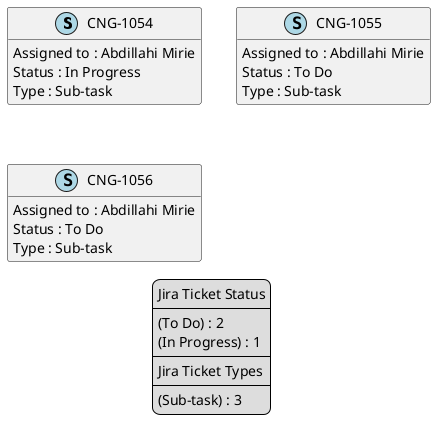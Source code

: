@startuml
'https://plantuml.com/class-diagram

' GENERATE CLASS DIAGRAM ===========
' Generated at    : Mon Apr 15 15:10:51 CEST 2024

hide empty members

legend
Jira Ticket Status
----
(To Do) : 2
(In Progress) : 1
----
Jira Ticket Types
----
(Sub-task) : 3
end legend


' Tickets =======
class "CNG-1054" << (S,lightblue) >> {
  Assigned to : Abdillahi Mirie
  Status : In Progress
  Type : Sub-task
}

class "CNG-1055" << (S,lightblue) >> {
  Assigned to : Abdillahi Mirie
  Status : To Do
  Type : Sub-task
}

class "CNG-1056" << (S,lightblue) >> {
  Assigned to : Abdillahi Mirie
  Status : To Do
  Type : Sub-task
}



' Links =======


@enduml
